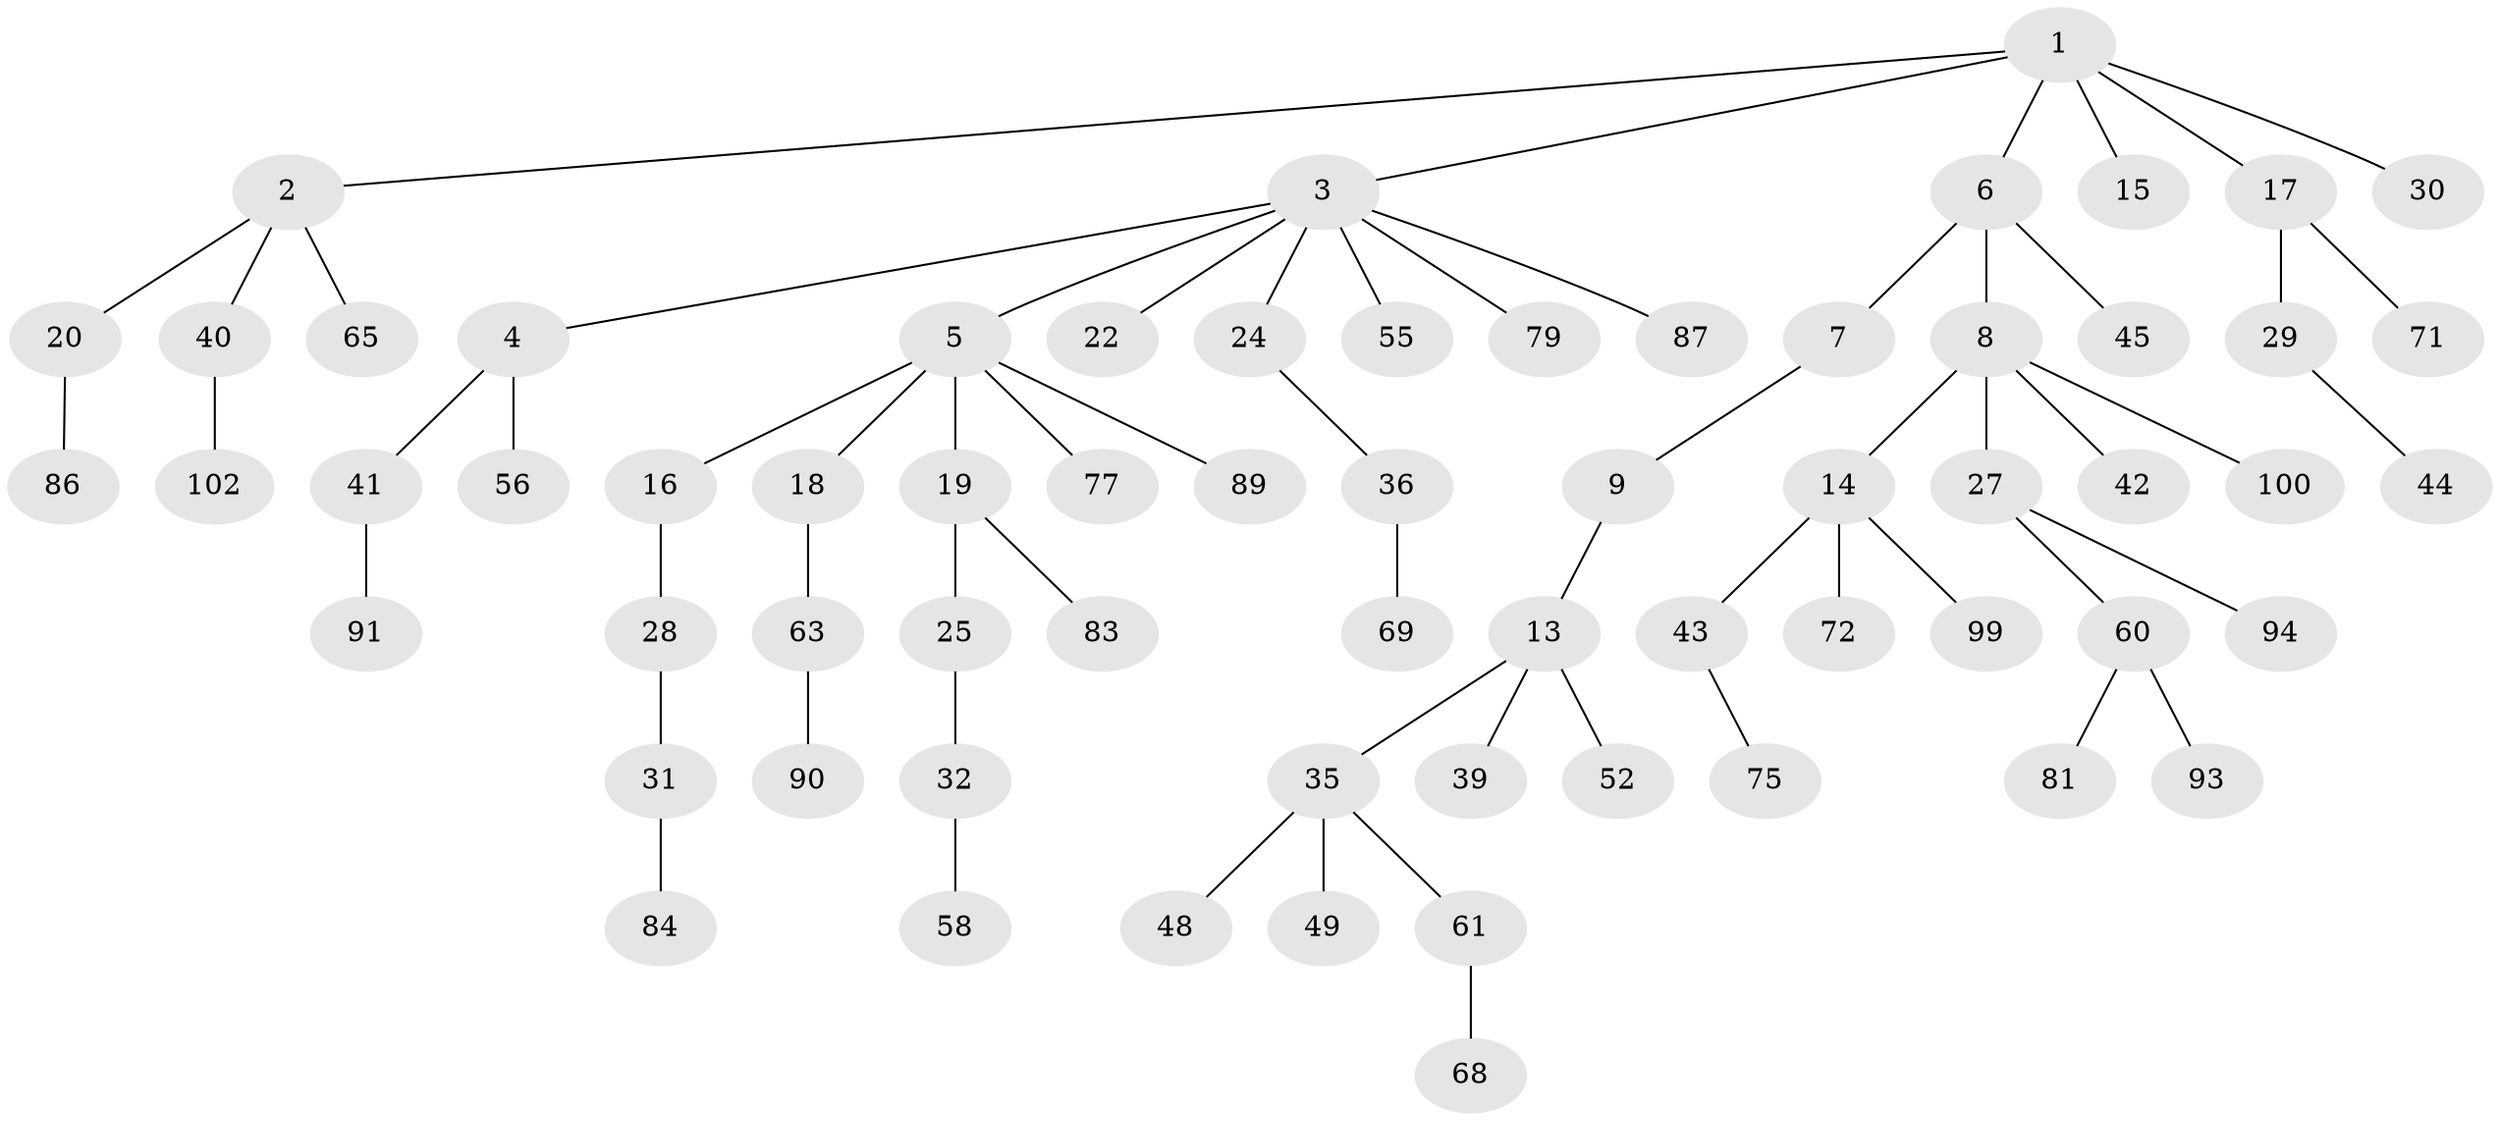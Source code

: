 // Generated by graph-tools (version 1.1) at 2025/24/03/03/25 07:24:08]
// undirected, 65 vertices, 64 edges
graph export_dot {
graph [start="1"]
  node [color=gray90,style=filled];
  1 [super="+12"];
  2 [super="+64"];
  3 [super="+23"];
  4 [super="+21"];
  5 [super="+10"];
  6 [super="+82"];
  7 [super="+57"];
  8 [super="+11"];
  9 [super="+38"];
  13 [super="+26"];
  14 [super="+59"];
  15;
  16 [super="+76"];
  17 [super="+78"];
  18;
  19 [super="+101"];
  20 [super="+37"];
  22 [super="+85"];
  24 [super="+80"];
  25;
  27 [super="+88"];
  28 [super="+47"];
  29 [super="+70"];
  30 [super="+51"];
  31 [super="+34"];
  32 [super="+33"];
  35 [super="+67"];
  36 [super="+46"];
  39;
  40 [super="+50"];
  41 [super="+54"];
  42;
  43 [super="+74"];
  44 [super="+62"];
  45;
  48;
  49 [super="+53"];
  52;
  55;
  56;
  58;
  60 [super="+73"];
  61;
  63 [super="+97"];
  65 [super="+66"];
  68 [super="+96"];
  69;
  71;
  72;
  75;
  77;
  79;
  81 [super="+95"];
  83;
  84 [super="+98"];
  86;
  87;
  89;
  90;
  91 [super="+92"];
  93;
  94;
  99;
  100;
  102;
  1 -- 2;
  1 -- 3;
  1 -- 6;
  1 -- 15;
  1 -- 17;
  1 -- 30;
  2 -- 20;
  2 -- 40;
  2 -- 65;
  3 -- 4;
  3 -- 5;
  3 -- 22;
  3 -- 55;
  3 -- 79;
  3 -- 87;
  3 -- 24;
  4 -- 56;
  4 -- 41;
  5 -- 16;
  5 -- 18;
  5 -- 89;
  5 -- 19;
  5 -- 77;
  6 -- 7;
  6 -- 8;
  6 -- 45;
  7 -- 9;
  8 -- 14;
  8 -- 42;
  8 -- 27;
  8 -- 100;
  9 -- 13;
  13 -- 35;
  13 -- 52;
  13 -- 39;
  14 -- 43;
  14 -- 72;
  14 -- 99;
  16 -- 28;
  17 -- 29;
  17 -- 71;
  18 -- 63;
  19 -- 25;
  19 -- 83;
  20 -- 86;
  24 -- 36;
  25 -- 32;
  27 -- 60;
  27 -- 94;
  28 -- 31;
  29 -- 44;
  31 -- 84;
  32 -- 58;
  35 -- 48;
  35 -- 49;
  35 -- 61;
  36 -- 69;
  40 -- 102;
  41 -- 91;
  43 -- 75;
  60 -- 81;
  60 -- 93;
  61 -- 68;
  63 -- 90;
}
